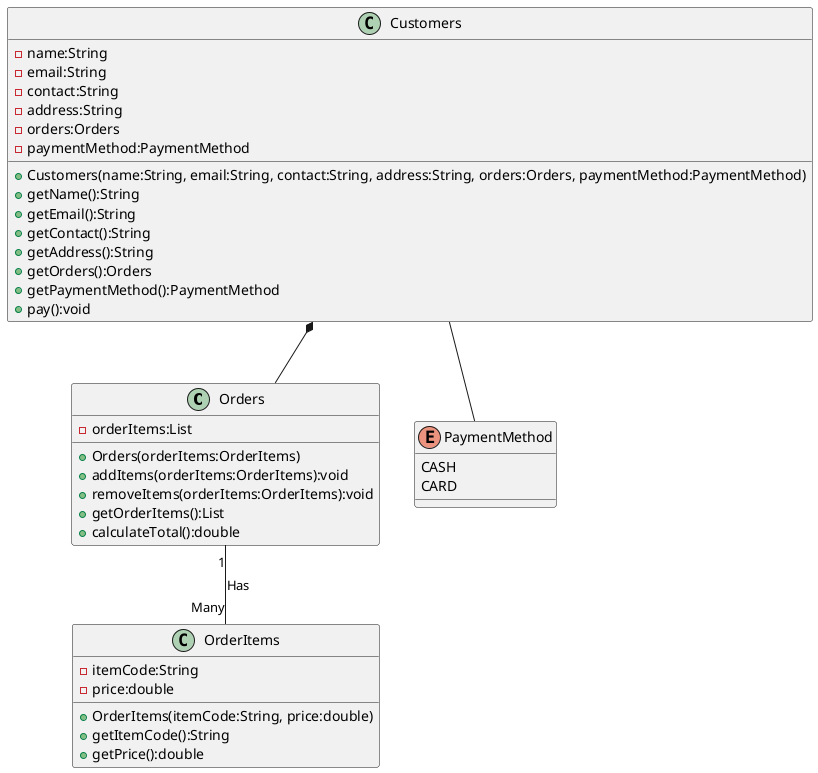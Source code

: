 @startuml

@startuml

'interface PaymentStrategy {
'    +info(amount:double):String
'}
'
'class CashStrategy {
'    +info(amount:double):String
'}
'
'class CreditCardStrategy {
'    -name:String
'    -cardNumber:String
'    -cvv:int
'    -expiryDate:String
'    +CreditCardStrategy(name:String, cardNumber:String, cvv:int, expiryDate:Date)
'    +info(amount:double):String
'}

class Orders {
    -orderItems:List
    +Orders(orderItems:OrderItems)
    +addItems(orderItems:OrderItems):void
    +removeItems(orderItems:OrderItems):void
    +getOrderItems():List
    +calculateTotal():double
}

class OrderItems {
    -itemCode:String
    -price:double
    +OrderItems(itemCode:String, price:double)
    +getItemCode():String
    +getPrice():double
}

class Customers {
    -name:String
    -email:String
    -contact:String
    -address:String
    -orders:Orders
    -paymentMethod:PaymentMethod
    +Customers(name:String, email:String, contact:String, address:String, orders:Orders, paymentMethod:PaymentMethod)
    +getName():String
    +getEmail():String
    +getContact():String
    +getAddress():String
    +getOrders():Orders
    +getPaymentMethod():PaymentMethod
    +pay():void
}

enum PaymentMethod {
    CASH
    CARD
}

'PaymentStrategy <|.. CashStrategy
'PaymentStrategy <|.. CreditCardStrategy
'Orders *-- PaymentStrategy
Orders "1" -- "Many" OrderItems : Has
Customers *-- Orders
Customers -- PaymentMethod

@enduml

'enum TimeUnit {
'DAYS
'HOURS
'MINUTES
'}

@enduml